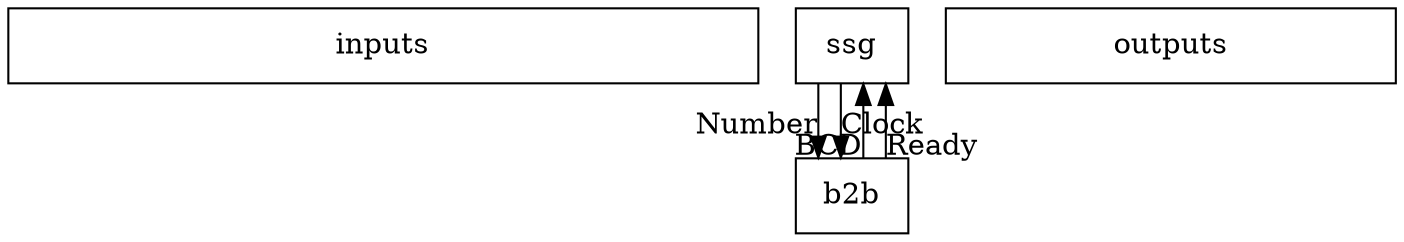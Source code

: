 digraph {
	node [shape=rectangle];
	splines=ortho;

	inputs [width=5]
	
	ssg -> b2b [xlabel="Number"];
	ssg -> b2b [xlabel="Clock"];
	b2b -> ssg [xlabel="BCD"];
	b2b -> ssg [xlabel="Ready"];
	

	outputs [width=3]		
}